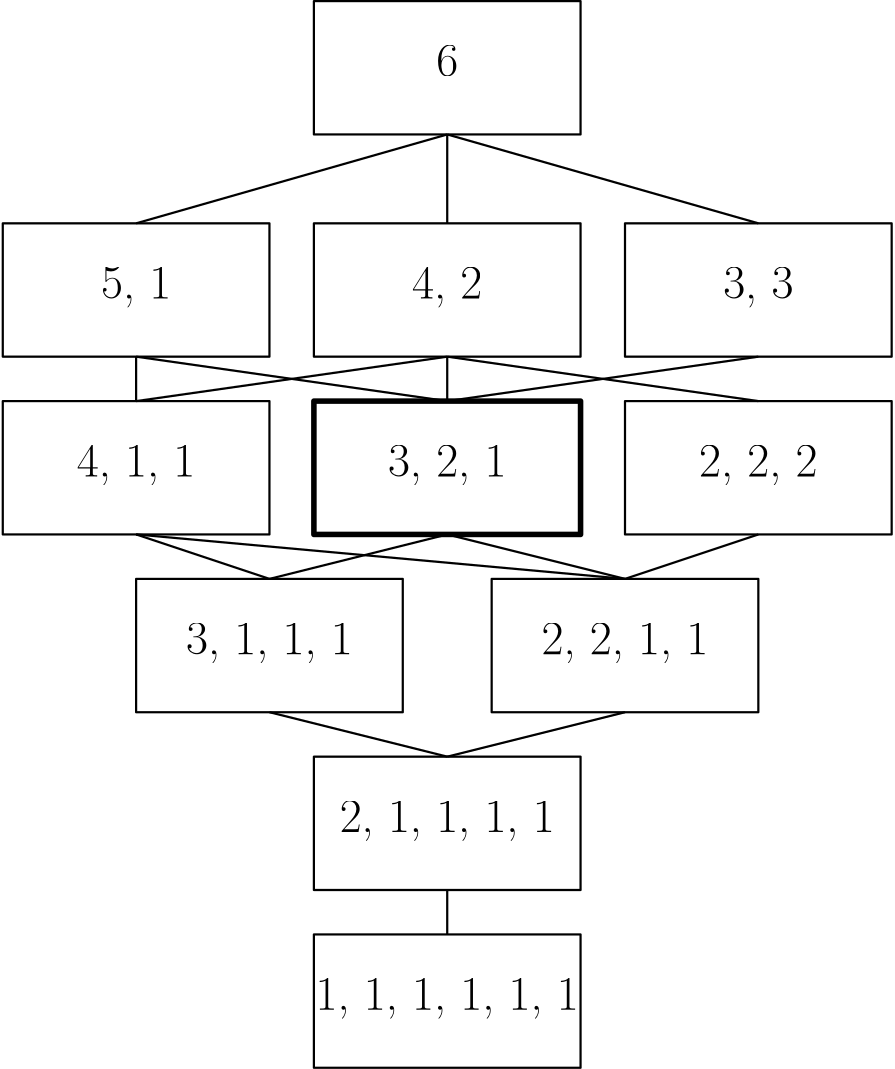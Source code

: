 <?xml version="1.0"?>
<!DOCTYPE ipe SYSTEM "ipe.dtd">
<ipe version="70218" creator="Ipe 7.2.29">
<info created="D:20250831164939" modified="D:20250831164939"/>
<ipestyle name="basic">
<symbol name="arrow/arc(spx)">
<path stroke="sym-stroke" fill="sym-stroke" pen="sym-pen">
0 0 m
-1 0.333 l
-1 -0.333 l
h
</path>
</symbol>
<symbol name="arrow/farc(spx)">
<path stroke="sym-stroke" fill="white" pen="sym-pen">
0 0 m
-1 0.333 l
-1 -0.333 l
h
</path>
</symbol>
<symbol name="arrow/ptarc(spx)">
<path stroke="sym-stroke" fill="sym-stroke" pen="sym-pen">
0 0 m
-1 0.333 l
-0.8 0 l
-1 -0.333 l
h
</path>
</symbol>
<symbol name="arrow/fptarc(spx)">
<path stroke="sym-stroke" fill="white" pen="sym-pen">
0 0 m
-1 0.333 l
-0.8 0 l
-1 -0.333 l
h
</path>
</symbol>
<symbol name="mark/circle(sx)" transformations="translations">
<path fill="sym-stroke">
0.6 0 0 0.6 0 0 e
0.4 0 0 0.4 0 0 e
</path>
</symbol>
<symbol name="mark/disk(sx)" transformations="translations">
<path fill="sym-stroke">
0.6 0 0 0.6 0 0 e
</path>
</symbol>
<symbol name="mark/fdisk(sfx)" transformations="translations">
<group>
<path fill="sym-fill">
0.5 0 0 0.5 0 0 e
</path>
<path fill="sym-stroke" fillrule="eofill">
0.6 0 0 0.6 0 0 e
0.4 0 0 0.4 0 0 e
</path>
</group>
</symbol>
<symbol name="mark/box(sx)" transformations="translations">
<path fill="sym-stroke" fillrule="eofill">
-0.6 -0.6 m
0.6 -0.6 l
0.6 0.6 l
-0.6 0.6 l
h
-0.4 -0.4 m
0.4 -0.4 l
0.4 0.4 l
-0.4 0.4 l
h
</path>
</symbol>
<symbol name="mark/square(sx)" transformations="translations">
<path fill="sym-stroke">
-0.6 -0.6 m
0.6 -0.6 l
0.6 0.6 l
-0.6 0.6 l
h
</path>
</symbol>
<symbol name="mark/fsquare(sfx)" transformations="translations">
<group>
<path fill="sym-fill">
-0.5 -0.5 m
0.5 -0.5 l
0.5 0.5 l
-0.5 0.5 l
h
</path>
<path fill="sym-stroke" fillrule="eofill">
-0.6 -0.6 m
0.6 -0.6 l
0.6 0.6 l
-0.6 0.6 l
h
-0.4 -0.4 m
0.4 -0.4 l
0.4 0.4 l
-0.4 0.4 l
h
</path>
</group>
</symbol>
<symbol name="mark/cross(sx)" transformations="translations">
<group>
<path fill="sym-stroke">
-0.43 -0.57 m
0.57 0.43 l
0.43 0.57 l
-0.57 -0.43 l
h
</path>
<path fill="sym-stroke">
-0.43 0.57 m
0.57 -0.43 l
0.43 -0.57 l
-0.57 0.43 l
h
</path>
</group>
</symbol>
<symbol name="arrow/fnormal(spx)">
<path stroke="sym-stroke" fill="white" pen="sym-pen">
0 0 m
-1 0.333 l
-1 -0.333 l
h
</path>
</symbol>
<symbol name="arrow/pointed(spx)">
<path stroke="sym-stroke" fill="sym-stroke" pen="sym-pen">
0 0 m
-1 0.333 l
-0.8 0 l
-1 -0.333 l
h
</path>
</symbol>
<symbol name="arrow/fpointed(spx)">
<path stroke="sym-stroke" fill="white" pen="sym-pen">
0 0 m
-1 0.333 l
-0.8 0 l
-1 -0.333 l
h
</path>
</symbol>
<symbol name="arrow/linear(spx)">
<path stroke="sym-stroke" pen="sym-pen">
-1 0.333 m
0 0 l
-1 -0.333 l
</path>
</symbol>
<symbol name="arrow/fdouble(spx)">
<path stroke="sym-stroke" fill="white" pen="sym-pen">
0 0 m
-1 0.333 l
-1 -0.333 l
h
-1 0 m
-2 0.333 l
-2 -0.333 l
h
</path>
</symbol>
<symbol name="arrow/double(spx)">
<path stroke="sym-stroke" fill="sym-stroke" pen="sym-pen">
0 0 m
-1 0.333 l
-1 -0.333 l
h
-1 0 m
-2 0.333 l
-2 -0.333 l
h
</path>
</symbol>
<symbol name="arrow/mid-normal(spx)">
<path stroke="sym-stroke" fill="sym-stroke" pen="sym-pen">
0.5 0 m
-0.5 0.333 l
-0.5 -0.333 l
h
</path>
</symbol>
<symbol name="arrow/mid-fnormal(spx)">
<path stroke="sym-stroke" fill="white" pen="sym-pen">
0.5 0 m
-0.5 0.333 l
-0.5 -0.333 l
h
</path>
</symbol>
<symbol name="arrow/mid-pointed(spx)">
<path stroke="sym-stroke" fill="sym-stroke" pen="sym-pen">
0.5 0 m
-0.5 0.333 l
-0.3 0 l
-0.5 -0.333 l
h
</path>
</symbol>
<symbol name="arrow/mid-fpointed(spx)">
<path stroke="sym-stroke" fill="white" pen="sym-pen">
0.5 0 m
-0.5 0.333 l
-0.3 0 l
-0.5 -0.333 l
h
</path>
</symbol>
<symbol name="arrow/mid-double(spx)">
<path stroke="sym-stroke" fill="sym-stroke" pen="sym-pen">
1 0 m
0 0.333 l
0 -0.333 l
h
0 0 m
-1 0.333 l
-1 -0.333 l
h
</path>
</symbol>
<symbol name="arrow/mid-fdouble(spx)">
<path stroke="sym-stroke" fill="white" pen="sym-pen">
1 0 m
0 0.333 l
0 -0.333 l
h
0 0 m
-1 0.333 l
-1 -0.333 l
h
</path>
</symbol>
<anglesize name="22.5 deg" value="22.5"/>
<anglesize name="30 deg" value="30"/>
<anglesize name="45 deg" value="45"/>
<anglesize name="60 deg" value="60"/>
<anglesize name="90 deg" value="90"/>
<arrowsize name="large" value="10"/>
<arrowsize name="small" value="5"/>
<arrowsize name="tiny" value="3"/>
<color name="blue" value="0 0 1"/>
<color name="brown" value="0.647 0.165 0.165"/>
<color name="darkblue" value="0 0 0.545"/>
<color name="darkcyan" value="0 0.545 0.545"/>
<color name="darkgray" value="0.663"/>
<color name="darkgreen" value="0 0.392 0"/>
<color name="darkmagenta" value="0.545 0 0.545"/>
<color name="darkorange" value="1 0.549 0"/>
<color name="darkred" value="0.545 0 0"/>
<color name="gold" value="1 0.843 0"/>
<color name="gray" value="0.745"/>
<color name="green" value="0 1 0"/>
<color name="lightblue" value="0.678 0.847 0.902"/>
<color name="lightcyan" value="0.878 1 1"/>
<color name="lightgray" value="0.827"/>
<color name="lightgreen" value="0.565 0.933 0.565"/>
<color name="lightyellow" value="1 1 0.878"/>
<color name="navy" value="0 0 0.502"/>
<color name="orange" value="1 0.647 0"/>
<color name="pink" value="1 0.753 0.796"/>
<color name="purple" value="0.627 0.125 0.941"/>
<color name="red" value="1 0 0"/>
<color name="seagreen" value="0.18 0.545 0.341"/>
<color name="turquoise" value="0.251 0.878 0.816"/>
<color name="violet" value="0.933 0.51 0.933"/>
<color name="yellow" value="1 1 0"/>
<dashstyle name="dash dot dotted" value="[4 2 1 2 1 2] 0"/>
<dashstyle name="dash dotted" value="[4 2 1 2] 0"/>
<dashstyle name="dashed" value="[4] 0"/>
<dashstyle name="dotted" value="[1 3] 0"/>
<gridsize name="10 pts (~3.5 mm)" value="10"/>
<gridsize name="14 pts (~5 mm)" value="14"/>
<gridsize name="16 pts (~6 mm)" value="16"/>
<gridsize name="20 pts (~7 mm)" value="20"/>
<gridsize name="28 pts (~10 mm)" value="28"/>
<gridsize name="32 pts (~12 mm)" value="32"/>
<gridsize name="4 pts" value="4"/>
<gridsize name="56 pts (~20 mm)" value="56"/>
<gridsize name="8 pts (~3 mm)" value="8"/>
<opacity name="10%" value="0.1"/>
<opacity name="30%" value="0.3"/>
<opacity name="50%" value="0.5"/>
<opacity name="75%" value="0.75"/>
<pen name="fat" value="1.2"/>
<pen name="heavier" value="0.8"/>
<pen name="ultrafat" value="2"/>
<symbolsize name="large" value="5"/>
<symbolsize name="small" value="2"/>
<symbolsize name="tiny" value="1.1"/>
<textsize name="Huge" value="\Huge"/>
<textsize name="LARGE" value="\LARGE"/>
<textsize name="Large" value="\Large"/>
<textsize name="footnote" value="\footnotesize"/>
<textsize name="huge" value="\huge"/>
<textsize name="large" value="\large"/>
<textsize name="script" value="\scriptsize"/>
<textsize name="small" value="\small"/>
<textsize name="tiny" value="\tiny"/>
<textstyle name="center" begin="\begin{center}" end="\end{center}"/>
<textstyle name="item" begin="\begin{itemize}\item{}" end="\end{itemize}"/>
<textstyle name="itemize" begin="\begin{itemize}" end="\end{itemize}"/>
<tiling name="falling" angle="-60" step="4" width="1"/>
<tiling name="rising" angle="30" step="4" width="1"/>
</ipestyle>
<page>
<layer name="alpha"/>
<view layers="alpha" active="alpha"/>
<path layer="alpha" matrix="1 0 0 1 -112 -160" stroke="black" pen="heavier">
240 784 m
240 736 l
336 736 l
336 784 l
h
</path>
<text matrix="1 0 0 1 -112 -160" transformations="translations" pos="240 768" stroke="black" type="minipage" width="96" height="9.716" depth="4.73" valign="top" size="LARGE" style="center">4, 1, 1</text>
<path matrix="1 0 0 1 0 -160" stroke="black" pen="ultrafat">
240 784 m
240 736 l
336 736 l
336 784 l
h
</path>
<text matrix="1 0 0 1 0 -160" transformations="translations" pos="240 768" stroke="black" type="minipage" width="96" height="9.716" depth="4.73" valign="top" size="LARGE" style="center">3, 2, 1</text>
<path matrix="1 0 0 1 112 -160" stroke="black" pen="heavier">
240 784 m
240 736 l
336 736 l
336 784 l
h
</path>
<text matrix="1 0 0 1 112 -160" transformations="translations" pos="240 768" stroke="black" type="minipage" width="96" height="9.716" depth="4.73" valign="top" size="LARGE" style="center">2, 2, 2</text>
<path matrix="1 0 0 1 -64 -224" stroke="black" pen="heavier">
240 784 m
240 736 l
336 736 l
336 784 l
h
</path>
<text matrix="1 0 0 1 -64 -224" transformations="translations" pos="240 768" stroke="black" type="minipage" width="96" height="9.716" depth="4.73" valign="top" size="LARGE" style="center">3, 1, 1, 1</text>
<path matrix="1 0 0 1 64 -224" stroke="black" pen="heavier">
240 784 m
240 736 l
336 736 l
336 784 l
h
</path>
<text matrix="1 0 0 1 64 -224" transformations="translations" pos="240 768" stroke="black" type="minipage" width="96" height="9.716" depth="4.73" valign="top" size="LARGE" style="center">2, 2, 1, 1</text>
<path matrix="1 0 0 1 0 -288" stroke="black" pen="heavier">
240 784 m
240 736 l
336 736 l
336 784 l
h
</path>
<text matrix="1 0 0 1 0 -288" transformations="translations" pos="240 768" stroke="black" type="minipage" width="96" height="9.716" depth="4.73" valign="top" size="LARGE" style="center">2, 1, 1, 1, 1</text>
<path matrix="1 0 0 1 0 -352" stroke="black" pen="heavier">
240 784 m
240 736 l
336 736 l
336 784 l
h
</path>
<text matrix="1 0 0 1 0 -352" transformations="translations" pos="240 768" stroke="black" type="minipage" width="96" height="9.716" depth="4.73" valign="top" size="LARGE" style="center">1, 1, 1, 1, 1, 1</text>
<path matrix="1 0 0 1 -112 -96" stroke="black" pen="heavier">
240 784 m
240 736 l
336 736 l
336 784 l
h
</path>
<text matrix="1 0 0 1 -112 -96" transformations="translations" pos="240 768" stroke="black" type="minipage" width="96" height="9.716" depth="4.73" valign="top" size="LARGE" style="center">5, 1</text>
<path matrix="1 0 0 1 0 -96" stroke="black" pen="heavier">
240 784 m
240 736 l
336 736 l
336 784 l
h
</path>
<text matrix="1 0 0 1 0 -96" transformations="translations" pos="240 768" stroke="black" type="minipage" width="96" height="9.716" depth="4.73" valign="top" size="LARGE" style="center">4, 2</text>
<path matrix="1 0 0 1 112 -96" stroke="black" pen="heavier">
240 784 m
240 736 l
336 736 l
336 784 l
h
</path>
<text matrix="1 0 0 1 112 -96" transformations="translations" pos="240 768" stroke="black" type="minipage" width="96" height="9.716" depth="4.73" valign="top" size="LARGE" style="center">3, 3</text>
<path matrix="1 0 0 1 0 -16" stroke="black" pen="heavier">
240 784 m
240 736 l
336 736 l
336 784 l
h
</path>
<text matrix="1 0 0 1 0 -16" transformations="translations" pos="240 768" stroke="black" type="minipage" width="96" height="8.037" depth="3.06" valign="top" size="LARGE" style="center">6</text>
<path stroke="black" pen="heavier">
288 720 m
176 688 l
</path>
<path stroke="black" pen="heavier">
288 720 m
288 688 l
</path>
<path stroke="black" pen="heavier">
288 720 m
400 688 l
</path>
<path stroke="black" pen="heavier">
400 640 m
288 624 l
</path>
<path stroke="black" pen="heavier">
288 640 m
400 624 l
</path>
<path stroke="black" pen="heavier">
288 640 m
288 624 l
</path>
<path stroke="black" pen="heavier">
288 640 m
176 624 l
176 624 l
</path>
<path stroke="black" pen="heavier">
176 640 m
176 624 l
</path>
<path stroke="black" pen="heavier">
176 640 m
288 624 l
</path>
<path stroke="black" pen="heavier">
176 576 m
224 560 l
</path>
<path stroke="black" pen="heavier">
288 576 m
224 560 l
</path>
<path stroke="black" pen="heavier">
176 576 m
352 560 l
352 560 l
</path>
<path stroke="black" pen="heavier">
400 576 m
352 560 l
</path>
<path stroke="black" pen="heavier">
288 576 m
352 560 l
</path>
<path stroke="black" pen="heavier">
224 512 m
288 496 l
</path>
<path stroke="black" pen="heavier">
352 512 m
288 496 l
</path>
<path stroke="black" pen="heavier">
288 448 m
288 432 l
</path>
</page>
</ipe>
